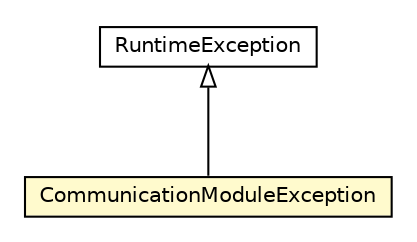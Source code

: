 #!/usr/local/bin/dot
#
# Class diagram 
# Generated by UMLGraph version R5_6-24-gf6e263 (http://www.umlgraph.org/)
#

digraph G {
	edge [fontname="Helvetica",fontsize=10,labelfontname="Helvetica",labelfontsize=10];
	node [fontname="Helvetica",fontsize=10,shape=plaintext];
	nodesep=0.25;
	ranksep=0.5;
	// org.universAAL.middleware.modules.exception.CommunicationModuleException
	c2883698 [label=<<table title="org.universAAL.middleware.modules.exception.CommunicationModuleException" border="0" cellborder="1" cellspacing="0" cellpadding="2" port="p" bgcolor="lemonChiffon" href="./CommunicationModuleException.html">
		<tr><td><table border="0" cellspacing="0" cellpadding="1">
<tr><td align="center" balign="center"> CommunicationModuleException </td></tr>
		</table></td></tr>
		</table>>, URL="./CommunicationModuleException.html", fontname="Helvetica", fontcolor="black", fontsize=10.0];
	//org.universAAL.middleware.modules.exception.CommunicationModuleException extends java.lang.RuntimeException
	c2886194:p -> c2883698:p [dir=back,arrowtail=empty];
	// java.lang.RuntimeException
	c2886194 [label=<<table title="java.lang.RuntimeException" border="0" cellborder="1" cellspacing="0" cellpadding="2" port="p" href="http://java.sun.com/j2se/1.4.2/docs/api/java/lang/RuntimeException.html">
		<tr><td><table border="0" cellspacing="0" cellpadding="1">
<tr><td align="center" balign="center"> RuntimeException </td></tr>
		</table></td></tr>
		</table>>, URL="http://java.sun.com/j2se/1.4.2/docs/api/java/lang/RuntimeException.html", fontname="Helvetica", fontcolor="black", fontsize=10.0];
}


